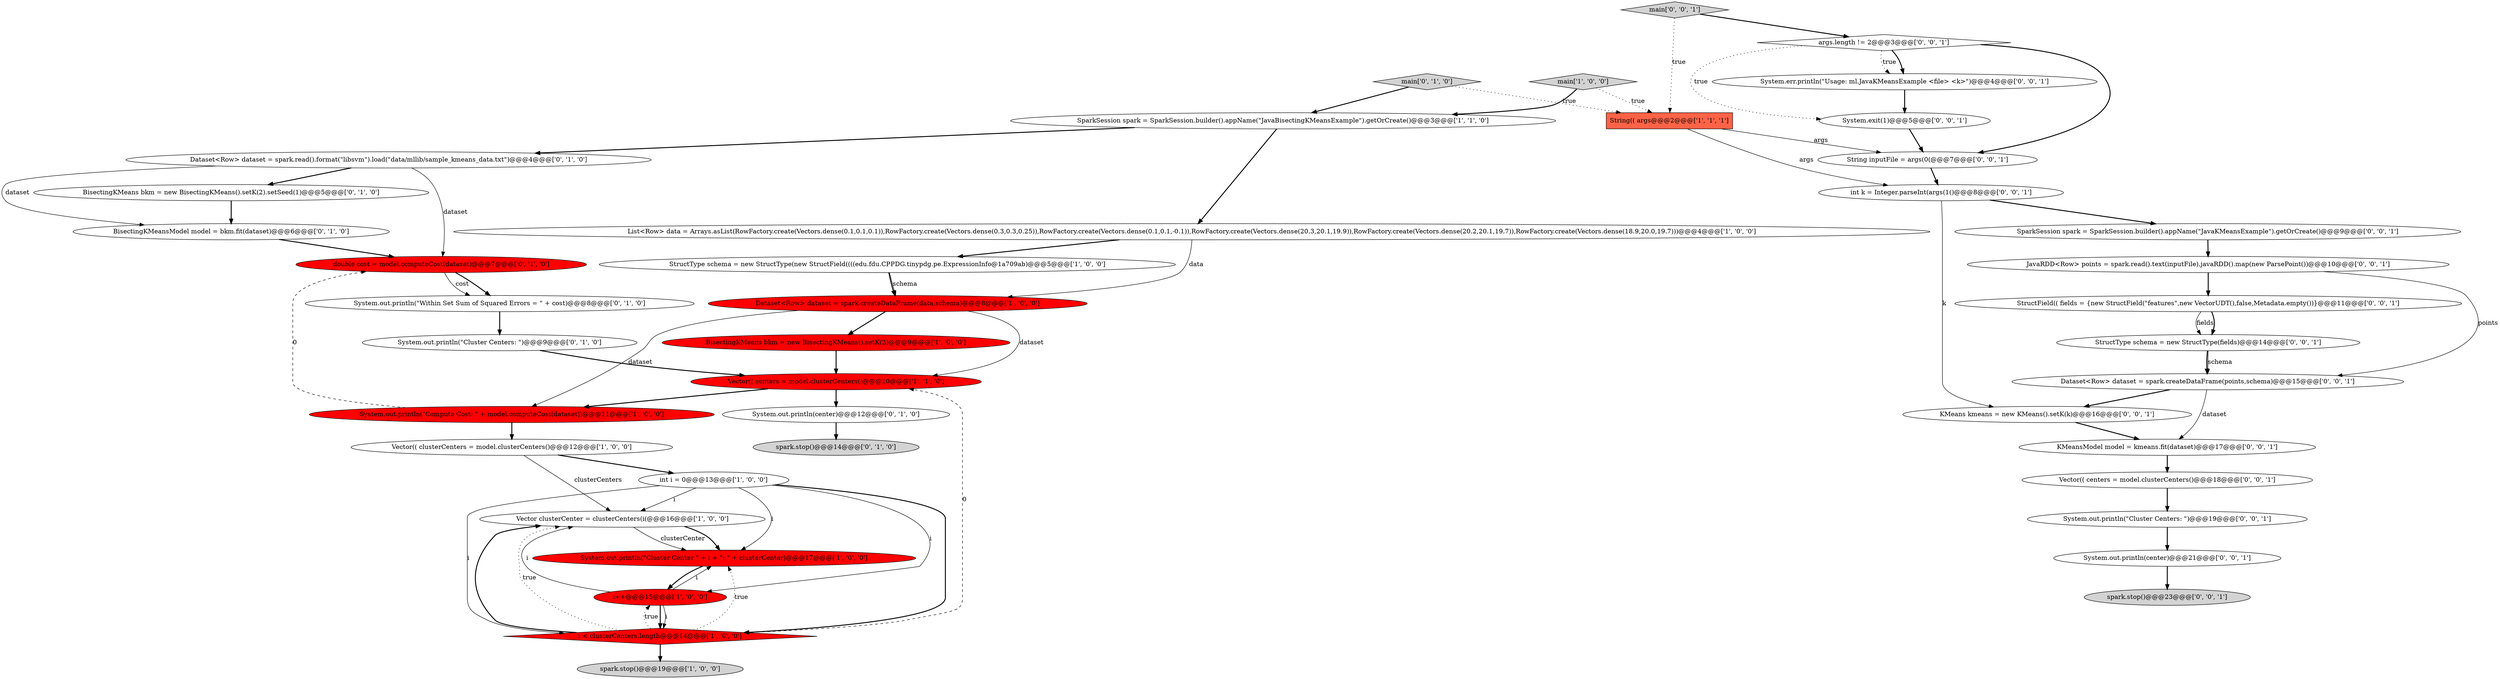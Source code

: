 digraph {
19 [style = filled, label = "BisectingKMeans bkm = new BisectingKMeans().setK(2).setSeed(1)@@@5@@@['0', '1', '0']", fillcolor = white, shape = ellipse image = "AAA0AAABBB2BBB"];
2 [style = filled, label = "Vector clusterCenter = clusterCenters(i(@@@16@@@['1', '0', '0']", fillcolor = white, shape = ellipse image = "AAA0AAABBB1BBB"];
32 [style = filled, label = "args.length != 2@@@3@@@['0', '0', '1']", fillcolor = white, shape = diamond image = "AAA0AAABBB3BBB"];
30 [style = filled, label = "KMeans kmeans = new KMeans().setK(k)@@@16@@@['0', '0', '1']", fillcolor = white, shape = ellipse image = "AAA0AAABBB3BBB"];
18 [style = filled, label = "System.out.println(\"Cluster Centers: \")@@@9@@@['0', '1', '0']", fillcolor = white, shape = ellipse image = "AAA0AAABBB2BBB"];
31 [style = filled, label = "String inputFile = args(0(@@@7@@@['0', '0', '1']", fillcolor = white, shape = ellipse image = "AAA0AAABBB3BBB"];
41 [style = filled, label = "main['0', '0', '1']", fillcolor = lightgray, shape = diamond image = "AAA0AAABBB3BBB"];
17 [style = filled, label = "double cost = model.computeCost(dataset)@@@7@@@['0', '1', '0']", fillcolor = red, shape = ellipse image = "AAA1AAABBB2BBB"];
1 [style = filled, label = "i++@@@15@@@['1', '0', '0']", fillcolor = red, shape = ellipse image = "AAA1AAABBB1BBB"];
25 [style = filled, label = "System.exit(1)@@@5@@@['0', '0', '1']", fillcolor = white, shape = ellipse image = "AAA0AAABBB3BBB"];
40 [style = filled, label = "spark.stop()@@@23@@@['0', '0', '1']", fillcolor = lightgray, shape = ellipse image = "AAA0AAABBB3BBB"];
21 [style = filled, label = "BisectingKMeansModel model = bkm.fit(dataset)@@@6@@@['0', '1', '0']", fillcolor = white, shape = ellipse image = "AAA0AAABBB2BBB"];
20 [style = filled, label = "Dataset<Row> dataset = spark.read().format(\"libsvm\").load(\"data/mllib/sample_kmeans_data.txt\")@@@4@@@['0', '1', '0']", fillcolor = white, shape = ellipse image = "AAA0AAABBB2BBB"];
27 [style = filled, label = "System.err.println(\"Usage: ml.JavaKMeansExample <file> <k>\")@@@4@@@['0', '0', '1']", fillcolor = white, shape = ellipse image = "AAA0AAABBB3BBB"];
36 [style = filled, label = "SparkSession spark = SparkSession.builder().appName(\"JavaKMeansExample\").getOrCreate()@@@9@@@['0', '0', '1']", fillcolor = white, shape = ellipse image = "AAA0AAABBB3BBB"];
4 [style = filled, label = "i < clusterCenters.length@@@14@@@['1', '0', '0']", fillcolor = red, shape = diamond image = "AAA1AAABBB1BBB"];
5 [style = filled, label = "StructType schema = new StructType(new StructField((((edu.fdu.CPPDG.tinypdg.pe.ExpressionInfo@1a709ab)@@@5@@@['1', '0', '0']", fillcolor = white, shape = ellipse image = "AAA0AAABBB1BBB"];
7 [style = filled, label = "Dataset<Row> dataset = spark.createDataFrame(data,schema)@@@8@@@['1', '0', '0']", fillcolor = red, shape = ellipse image = "AAA1AAABBB1BBB"];
14 [style = filled, label = "BisectingKMeans bkm = new BisectingKMeans().setK(2)@@@9@@@['1', '0', '0']", fillcolor = red, shape = ellipse image = "AAA1AAABBB1BBB"];
15 [style = filled, label = "System.out.println(\"Cluster Center \" + i + \": \" + clusterCenter)@@@17@@@['1', '0', '0']", fillcolor = red, shape = ellipse image = "AAA1AAABBB1BBB"];
0 [style = filled, label = "String(( args@@@2@@@['1', '1', '1']", fillcolor = tomato, shape = box image = "AAA0AAABBB1BBB"];
11 [style = filled, label = "SparkSession spark = SparkSession.builder().appName(\"JavaBisectingKMeansExample\").getOrCreate()@@@3@@@['1', '1', '0']", fillcolor = white, shape = ellipse image = "AAA0AAABBB1BBB"];
3 [style = filled, label = "List<Row> data = Arrays.asList(RowFactory.create(Vectors.dense(0.1,0.1,0.1)),RowFactory.create(Vectors.dense(0.3,0.3,0.25)),RowFactory.create(Vectors.dense(0.1,0.1,-0.1)),RowFactory.create(Vectors.dense(20.3,20.1,19.9)),RowFactory.create(Vectors.dense(20.2,20.1,19.7)),RowFactory.create(Vectors.dense(18.9,20.0,19.7)))@@@4@@@['1', '0', '0']", fillcolor = white, shape = ellipse image = "AAA0AAABBB1BBB"];
23 [style = filled, label = "spark.stop()@@@14@@@['0', '1', '0']", fillcolor = lightgray, shape = ellipse image = "AAA0AAABBB2BBB"];
13 [style = filled, label = "Vector(( clusterCenters = model.clusterCenters()@@@12@@@['1', '0', '0']", fillcolor = white, shape = ellipse image = "AAA0AAABBB1BBB"];
22 [style = filled, label = "main['0', '1', '0']", fillcolor = lightgray, shape = diamond image = "AAA0AAABBB2BBB"];
28 [style = filled, label = "JavaRDD<Row> points = spark.read().text(inputFile).javaRDD().map(new ParsePoint())@@@10@@@['0', '0', '1']", fillcolor = white, shape = ellipse image = "AAA0AAABBB3BBB"];
37 [style = filled, label = "Dataset<Row> dataset = spark.createDataFrame(points,schema)@@@15@@@['0', '0', '1']", fillcolor = white, shape = ellipse image = "AAA0AAABBB3BBB"];
16 [style = filled, label = "System.out.println(center)@@@12@@@['0', '1', '0']", fillcolor = white, shape = ellipse image = "AAA0AAABBB2BBB"];
6 [style = filled, label = "System.out.println(\"Compute Cost: \" + model.computeCost(dataset))@@@11@@@['1', '0', '0']", fillcolor = red, shape = ellipse image = "AAA1AAABBB1BBB"];
33 [style = filled, label = "System.out.println(center)@@@21@@@['0', '0', '1']", fillcolor = white, shape = ellipse image = "AAA0AAABBB3BBB"];
10 [style = filled, label = "main['1', '0', '0']", fillcolor = lightgray, shape = diamond image = "AAA0AAABBB1BBB"];
34 [style = filled, label = "KMeansModel model = kmeans.fit(dataset)@@@17@@@['0', '0', '1']", fillcolor = white, shape = ellipse image = "AAA0AAABBB3BBB"];
38 [style = filled, label = "int k = Integer.parseInt(args(1()@@@8@@@['0', '0', '1']", fillcolor = white, shape = ellipse image = "AAA0AAABBB3BBB"];
24 [style = filled, label = "System.out.println(\"Within Set Sum of Squared Errors = \" + cost)@@@8@@@['0', '1', '0']", fillcolor = white, shape = ellipse image = "AAA0AAABBB2BBB"];
39 [style = filled, label = "StructField(( fields = {new StructField(\"features\",new VectorUDT(),false,Metadata.empty())}@@@11@@@['0', '0', '1']", fillcolor = white, shape = ellipse image = "AAA0AAABBB3BBB"];
9 [style = filled, label = "int i = 0@@@13@@@['1', '0', '0']", fillcolor = white, shape = ellipse image = "AAA0AAABBB1BBB"];
26 [style = filled, label = "System.out.println(\"Cluster Centers: \")@@@19@@@['0', '0', '1']", fillcolor = white, shape = ellipse image = "AAA0AAABBB3BBB"];
29 [style = filled, label = "StructType schema = new StructType(fields)@@@14@@@['0', '0', '1']", fillcolor = white, shape = ellipse image = "AAA0AAABBB3BBB"];
12 [style = filled, label = "Vector(( centers = model.clusterCenters()@@@10@@@['1', '1', '0']", fillcolor = red, shape = ellipse image = "AAA1AAABBB1BBB"];
8 [style = filled, label = "spark.stop()@@@19@@@['1', '0', '0']", fillcolor = lightgray, shape = ellipse image = "AAA0AAABBB1BBB"];
35 [style = filled, label = "Vector(( centers = model.clusterCenters()@@@18@@@['0', '0', '1']", fillcolor = white, shape = ellipse image = "AAA0AAABBB3BBB"];
11->20 [style = bold, label=""];
17->24 [style = solid, label="cost"];
1->4 [style = bold, label=""];
41->32 [style = bold, label=""];
0->38 [style = solid, label="args"];
4->1 [style = dotted, label="true"];
20->17 [style = solid, label="dataset"];
28->39 [style = bold, label=""];
37->30 [style = bold, label=""];
9->4 [style = bold, label=""];
22->0 [style = dotted, label="true"];
29->37 [style = solid, label="schema"];
18->12 [style = bold, label=""];
36->28 [style = bold, label=""];
9->2 [style = solid, label="i"];
5->7 [style = solid, label="schema"];
32->27 [style = bold, label=""];
38->36 [style = bold, label=""];
6->17 [style = dashed, label="0"];
31->38 [style = bold, label=""];
12->16 [style = bold, label=""];
4->2 [style = bold, label=""];
16->23 [style = bold, label=""];
29->37 [style = bold, label=""];
30->34 [style = bold, label=""];
1->4 [style = solid, label="i"];
9->1 [style = solid, label="i"];
39->29 [style = solid, label="fields"];
12->6 [style = bold, label=""];
24->18 [style = bold, label=""];
4->15 [style = dotted, label="true"];
9->15 [style = solid, label="i"];
1->15 [style = solid, label="i"];
41->0 [style = dotted, label="true"];
4->2 [style = dotted, label="true"];
0->31 [style = solid, label="args"];
25->31 [style = bold, label=""];
7->14 [style = bold, label=""];
4->12 [style = dashed, label="0"];
3->5 [style = bold, label=""];
17->24 [style = bold, label=""];
38->30 [style = solid, label="k"];
2->15 [style = solid, label="clusterCenter"];
33->40 [style = bold, label=""];
32->27 [style = dotted, label="true"];
32->25 [style = dotted, label="true"];
13->2 [style = solid, label="clusterCenters"];
11->3 [style = bold, label=""];
15->1 [style = bold, label=""];
6->13 [style = bold, label=""];
14->12 [style = bold, label=""];
7->12 [style = solid, label="dataset"];
2->15 [style = bold, label=""];
1->2 [style = solid, label="i"];
28->37 [style = solid, label="points"];
5->7 [style = bold, label=""];
4->8 [style = bold, label=""];
10->0 [style = dotted, label="true"];
13->9 [style = bold, label=""];
34->35 [style = bold, label=""];
3->7 [style = solid, label="data"];
20->21 [style = solid, label="dataset"];
7->6 [style = solid, label="dataset"];
20->19 [style = bold, label=""];
9->4 [style = solid, label="i"];
26->33 [style = bold, label=""];
37->34 [style = solid, label="dataset"];
21->17 [style = bold, label=""];
27->25 [style = bold, label=""];
22->11 [style = bold, label=""];
32->31 [style = bold, label=""];
35->26 [style = bold, label=""];
39->29 [style = bold, label=""];
10->11 [style = bold, label=""];
19->21 [style = bold, label=""];
}
